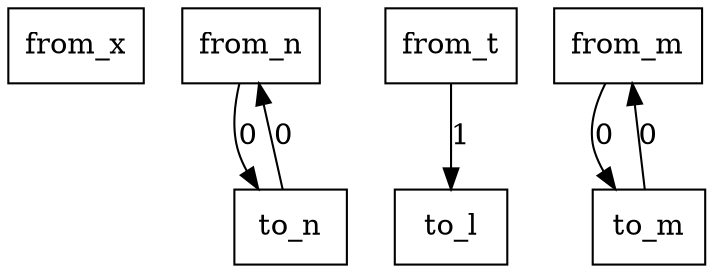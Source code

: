 digraph {
    graph [rankdir=TB
          ,bgcolor=transparent];
    node [shape=box
         ,fillcolor=white
         ,style=filled];
    0 [label=<from_x>];
    1 [label=<from_n>];
    2 [label=<from_t>];
    3 [label=<from_m>];
    4 [label=<to_l>];
    5 [label=<to_n>];
    6 [label=<to_m>];
    1 -> 5 [label=0];
    2 -> 4 [label=1];
    3 -> 6 [label=0];
    5 -> 1 [label=0];
    6 -> 3 [label=0];
}